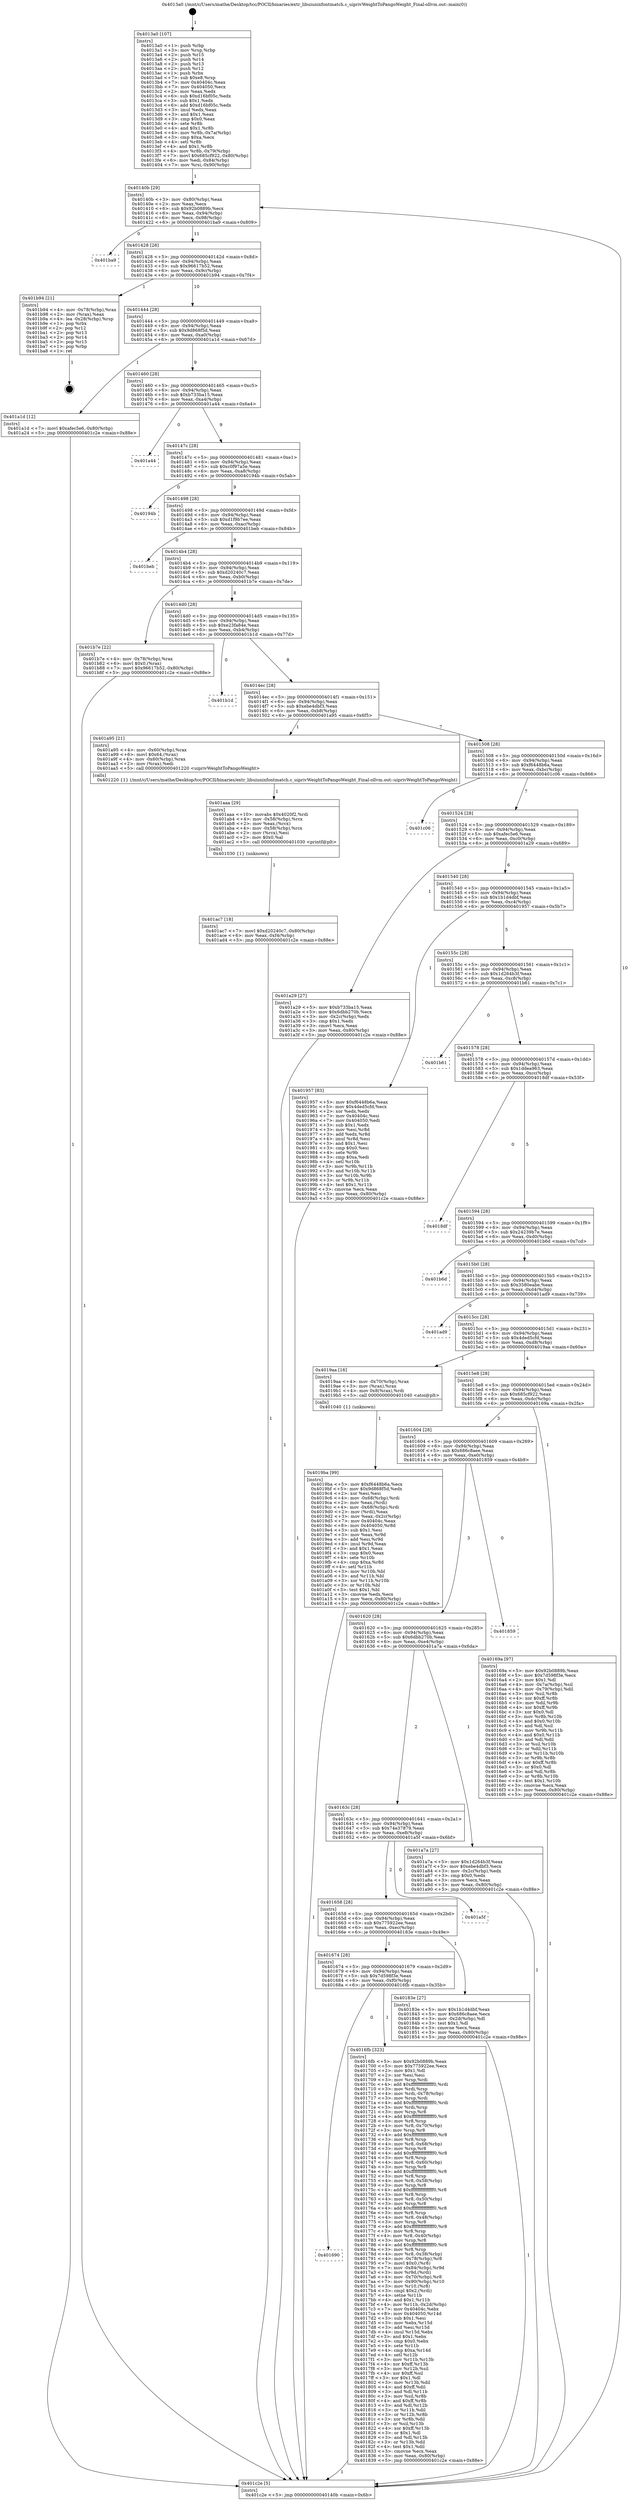digraph "0x4013a0" {
  label = "0x4013a0 (/mnt/c/Users/mathe/Desktop/tcc/POCII/binaries/extr_libuiunixfontmatch.c_uiprivWeightToPangoWeight_Final-ollvm.out::main(0))"
  labelloc = "t"
  node[shape=record]

  Entry [label="",width=0.3,height=0.3,shape=circle,fillcolor=black,style=filled]
  "0x40140b" [label="{
     0x40140b [29]\l
     | [instrs]\l
     &nbsp;&nbsp;0x40140b \<+3\>: mov -0x80(%rbp),%eax\l
     &nbsp;&nbsp;0x40140e \<+2\>: mov %eax,%ecx\l
     &nbsp;&nbsp;0x401410 \<+6\>: sub $0x92b0889b,%ecx\l
     &nbsp;&nbsp;0x401416 \<+6\>: mov %eax,-0x94(%rbp)\l
     &nbsp;&nbsp;0x40141c \<+6\>: mov %ecx,-0x98(%rbp)\l
     &nbsp;&nbsp;0x401422 \<+6\>: je 0000000000401ba9 \<main+0x809\>\l
  }"]
  "0x401ba9" [label="{
     0x401ba9\l
  }", style=dashed]
  "0x401428" [label="{
     0x401428 [28]\l
     | [instrs]\l
     &nbsp;&nbsp;0x401428 \<+5\>: jmp 000000000040142d \<main+0x8d\>\l
     &nbsp;&nbsp;0x40142d \<+6\>: mov -0x94(%rbp),%eax\l
     &nbsp;&nbsp;0x401433 \<+5\>: sub $0x96617b52,%eax\l
     &nbsp;&nbsp;0x401438 \<+6\>: mov %eax,-0x9c(%rbp)\l
     &nbsp;&nbsp;0x40143e \<+6\>: je 0000000000401b94 \<main+0x7f4\>\l
  }"]
  Exit [label="",width=0.3,height=0.3,shape=circle,fillcolor=black,style=filled,peripheries=2]
  "0x401b94" [label="{
     0x401b94 [21]\l
     | [instrs]\l
     &nbsp;&nbsp;0x401b94 \<+4\>: mov -0x78(%rbp),%rax\l
     &nbsp;&nbsp;0x401b98 \<+2\>: mov (%rax),%eax\l
     &nbsp;&nbsp;0x401b9a \<+4\>: lea -0x28(%rbp),%rsp\l
     &nbsp;&nbsp;0x401b9e \<+1\>: pop %rbx\l
     &nbsp;&nbsp;0x401b9f \<+2\>: pop %r12\l
     &nbsp;&nbsp;0x401ba1 \<+2\>: pop %r13\l
     &nbsp;&nbsp;0x401ba3 \<+2\>: pop %r14\l
     &nbsp;&nbsp;0x401ba5 \<+2\>: pop %r15\l
     &nbsp;&nbsp;0x401ba7 \<+1\>: pop %rbp\l
     &nbsp;&nbsp;0x401ba8 \<+1\>: ret\l
  }"]
  "0x401444" [label="{
     0x401444 [28]\l
     | [instrs]\l
     &nbsp;&nbsp;0x401444 \<+5\>: jmp 0000000000401449 \<main+0xa9\>\l
     &nbsp;&nbsp;0x401449 \<+6\>: mov -0x94(%rbp),%eax\l
     &nbsp;&nbsp;0x40144f \<+5\>: sub $0x9d868f5d,%eax\l
     &nbsp;&nbsp;0x401454 \<+6\>: mov %eax,-0xa0(%rbp)\l
     &nbsp;&nbsp;0x40145a \<+6\>: je 0000000000401a1d \<main+0x67d\>\l
  }"]
  "0x401ac7" [label="{
     0x401ac7 [18]\l
     | [instrs]\l
     &nbsp;&nbsp;0x401ac7 \<+7\>: movl $0xd20240c7,-0x80(%rbp)\l
     &nbsp;&nbsp;0x401ace \<+6\>: mov %eax,-0xf4(%rbp)\l
     &nbsp;&nbsp;0x401ad4 \<+5\>: jmp 0000000000401c2e \<main+0x88e\>\l
  }"]
  "0x401a1d" [label="{
     0x401a1d [12]\l
     | [instrs]\l
     &nbsp;&nbsp;0x401a1d \<+7\>: movl $0xafec5e6,-0x80(%rbp)\l
     &nbsp;&nbsp;0x401a24 \<+5\>: jmp 0000000000401c2e \<main+0x88e\>\l
  }"]
  "0x401460" [label="{
     0x401460 [28]\l
     | [instrs]\l
     &nbsp;&nbsp;0x401460 \<+5\>: jmp 0000000000401465 \<main+0xc5\>\l
     &nbsp;&nbsp;0x401465 \<+6\>: mov -0x94(%rbp),%eax\l
     &nbsp;&nbsp;0x40146b \<+5\>: sub $0xb733ba15,%eax\l
     &nbsp;&nbsp;0x401470 \<+6\>: mov %eax,-0xa4(%rbp)\l
     &nbsp;&nbsp;0x401476 \<+6\>: je 0000000000401a44 \<main+0x6a4\>\l
  }"]
  "0x401aaa" [label="{
     0x401aaa [29]\l
     | [instrs]\l
     &nbsp;&nbsp;0x401aaa \<+10\>: movabs $0x4020f2,%rdi\l
     &nbsp;&nbsp;0x401ab4 \<+4\>: mov -0x58(%rbp),%rcx\l
     &nbsp;&nbsp;0x401ab8 \<+2\>: mov %eax,(%rcx)\l
     &nbsp;&nbsp;0x401aba \<+4\>: mov -0x58(%rbp),%rcx\l
     &nbsp;&nbsp;0x401abe \<+2\>: mov (%rcx),%esi\l
     &nbsp;&nbsp;0x401ac0 \<+2\>: mov $0x0,%al\l
     &nbsp;&nbsp;0x401ac2 \<+5\>: call 0000000000401030 \<printf@plt\>\l
     | [calls]\l
     &nbsp;&nbsp;0x401030 \{1\} (unknown)\l
  }"]
  "0x401a44" [label="{
     0x401a44\l
  }", style=dashed]
  "0x40147c" [label="{
     0x40147c [28]\l
     | [instrs]\l
     &nbsp;&nbsp;0x40147c \<+5\>: jmp 0000000000401481 \<main+0xe1\>\l
     &nbsp;&nbsp;0x401481 \<+6\>: mov -0x94(%rbp),%eax\l
     &nbsp;&nbsp;0x401487 \<+5\>: sub $0xc0f97a5e,%eax\l
     &nbsp;&nbsp;0x40148c \<+6\>: mov %eax,-0xa8(%rbp)\l
     &nbsp;&nbsp;0x401492 \<+6\>: je 000000000040194b \<main+0x5ab\>\l
  }"]
  "0x4019ba" [label="{
     0x4019ba [99]\l
     | [instrs]\l
     &nbsp;&nbsp;0x4019ba \<+5\>: mov $0xf6448b6a,%ecx\l
     &nbsp;&nbsp;0x4019bf \<+5\>: mov $0x9d868f5d,%edx\l
     &nbsp;&nbsp;0x4019c4 \<+2\>: xor %esi,%esi\l
     &nbsp;&nbsp;0x4019c6 \<+4\>: mov -0x68(%rbp),%rdi\l
     &nbsp;&nbsp;0x4019ca \<+2\>: mov %eax,(%rdi)\l
     &nbsp;&nbsp;0x4019cc \<+4\>: mov -0x68(%rbp),%rdi\l
     &nbsp;&nbsp;0x4019d0 \<+2\>: mov (%rdi),%eax\l
     &nbsp;&nbsp;0x4019d2 \<+3\>: mov %eax,-0x2c(%rbp)\l
     &nbsp;&nbsp;0x4019d5 \<+7\>: mov 0x40404c,%eax\l
     &nbsp;&nbsp;0x4019dc \<+8\>: mov 0x404050,%r8d\l
     &nbsp;&nbsp;0x4019e4 \<+3\>: sub $0x1,%esi\l
     &nbsp;&nbsp;0x4019e7 \<+3\>: mov %eax,%r9d\l
     &nbsp;&nbsp;0x4019ea \<+3\>: add %esi,%r9d\l
     &nbsp;&nbsp;0x4019ed \<+4\>: imul %r9d,%eax\l
     &nbsp;&nbsp;0x4019f1 \<+3\>: and $0x1,%eax\l
     &nbsp;&nbsp;0x4019f4 \<+3\>: cmp $0x0,%eax\l
     &nbsp;&nbsp;0x4019f7 \<+4\>: sete %r10b\l
     &nbsp;&nbsp;0x4019fb \<+4\>: cmp $0xa,%r8d\l
     &nbsp;&nbsp;0x4019ff \<+4\>: setl %r11b\l
     &nbsp;&nbsp;0x401a03 \<+3\>: mov %r10b,%bl\l
     &nbsp;&nbsp;0x401a06 \<+3\>: and %r11b,%bl\l
     &nbsp;&nbsp;0x401a09 \<+3\>: xor %r11b,%r10b\l
     &nbsp;&nbsp;0x401a0c \<+3\>: or %r10b,%bl\l
     &nbsp;&nbsp;0x401a0f \<+3\>: test $0x1,%bl\l
     &nbsp;&nbsp;0x401a12 \<+3\>: cmovne %edx,%ecx\l
     &nbsp;&nbsp;0x401a15 \<+3\>: mov %ecx,-0x80(%rbp)\l
     &nbsp;&nbsp;0x401a18 \<+5\>: jmp 0000000000401c2e \<main+0x88e\>\l
  }"]
  "0x40194b" [label="{
     0x40194b\l
  }", style=dashed]
  "0x401498" [label="{
     0x401498 [28]\l
     | [instrs]\l
     &nbsp;&nbsp;0x401498 \<+5\>: jmp 000000000040149d \<main+0xfd\>\l
     &nbsp;&nbsp;0x40149d \<+6\>: mov -0x94(%rbp),%eax\l
     &nbsp;&nbsp;0x4014a3 \<+5\>: sub $0xd1f9b7ee,%eax\l
     &nbsp;&nbsp;0x4014a8 \<+6\>: mov %eax,-0xac(%rbp)\l
     &nbsp;&nbsp;0x4014ae \<+6\>: je 0000000000401beb \<main+0x84b\>\l
  }"]
  "0x401690" [label="{
     0x401690\l
  }", style=dashed]
  "0x401beb" [label="{
     0x401beb\l
  }", style=dashed]
  "0x4014b4" [label="{
     0x4014b4 [28]\l
     | [instrs]\l
     &nbsp;&nbsp;0x4014b4 \<+5\>: jmp 00000000004014b9 \<main+0x119\>\l
     &nbsp;&nbsp;0x4014b9 \<+6\>: mov -0x94(%rbp),%eax\l
     &nbsp;&nbsp;0x4014bf \<+5\>: sub $0xd20240c7,%eax\l
     &nbsp;&nbsp;0x4014c4 \<+6\>: mov %eax,-0xb0(%rbp)\l
     &nbsp;&nbsp;0x4014ca \<+6\>: je 0000000000401b7e \<main+0x7de\>\l
  }"]
  "0x4016fb" [label="{
     0x4016fb [323]\l
     | [instrs]\l
     &nbsp;&nbsp;0x4016fb \<+5\>: mov $0x92b0889b,%eax\l
     &nbsp;&nbsp;0x401700 \<+5\>: mov $0x775922ee,%ecx\l
     &nbsp;&nbsp;0x401705 \<+2\>: mov $0x1,%dl\l
     &nbsp;&nbsp;0x401707 \<+2\>: xor %esi,%esi\l
     &nbsp;&nbsp;0x401709 \<+3\>: mov %rsp,%rdi\l
     &nbsp;&nbsp;0x40170c \<+4\>: add $0xfffffffffffffff0,%rdi\l
     &nbsp;&nbsp;0x401710 \<+3\>: mov %rdi,%rsp\l
     &nbsp;&nbsp;0x401713 \<+4\>: mov %rdi,-0x78(%rbp)\l
     &nbsp;&nbsp;0x401717 \<+3\>: mov %rsp,%rdi\l
     &nbsp;&nbsp;0x40171a \<+4\>: add $0xfffffffffffffff0,%rdi\l
     &nbsp;&nbsp;0x40171e \<+3\>: mov %rdi,%rsp\l
     &nbsp;&nbsp;0x401721 \<+3\>: mov %rsp,%r8\l
     &nbsp;&nbsp;0x401724 \<+4\>: add $0xfffffffffffffff0,%r8\l
     &nbsp;&nbsp;0x401728 \<+3\>: mov %r8,%rsp\l
     &nbsp;&nbsp;0x40172b \<+4\>: mov %r8,-0x70(%rbp)\l
     &nbsp;&nbsp;0x40172f \<+3\>: mov %rsp,%r8\l
     &nbsp;&nbsp;0x401732 \<+4\>: add $0xfffffffffffffff0,%r8\l
     &nbsp;&nbsp;0x401736 \<+3\>: mov %r8,%rsp\l
     &nbsp;&nbsp;0x401739 \<+4\>: mov %r8,-0x68(%rbp)\l
     &nbsp;&nbsp;0x40173d \<+3\>: mov %rsp,%r8\l
     &nbsp;&nbsp;0x401740 \<+4\>: add $0xfffffffffffffff0,%r8\l
     &nbsp;&nbsp;0x401744 \<+3\>: mov %r8,%rsp\l
     &nbsp;&nbsp;0x401747 \<+4\>: mov %r8,-0x60(%rbp)\l
     &nbsp;&nbsp;0x40174b \<+3\>: mov %rsp,%r8\l
     &nbsp;&nbsp;0x40174e \<+4\>: add $0xfffffffffffffff0,%r8\l
     &nbsp;&nbsp;0x401752 \<+3\>: mov %r8,%rsp\l
     &nbsp;&nbsp;0x401755 \<+4\>: mov %r8,-0x58(%rbp)\l
     &nbsp;&nbsp;0x401759 \<+3\>: mov %rsp,%r8\l
     &nbsp;&nbsp;0x40175c \<+4\>: add $0xfffffffffffffff0,%r8\l
     &nbsp;&nbsp;0x401760 \<+3\>: mov %r8,%rsp\l
     &nbsp;&nbsp;0x401763 \<+4\>: mov %r8,-0x50(%rbp)\l
     &nbsp;&nbsp;0x401767 \<+3\>: mov %rsp,%r8\l
     &nbsp;&nbsp;0x40176a \<+4\>: add $0xfffffffffffffff0,%r8\l
     &nbsp;&nbsp;0x40176e \<+3\>: mov %r8,%rsp\l
     &nbsp;&nbsp;0x401771 \<+4\>: mov %r8,-0x48(%rbp)\l
     &nbsp;&nbsp;0x401775 \<+3\>: mov %rsp,%r8\l
     &nbsp;&nbsp;0x401778 \<+4\>: add $0xfffffffffffffff0,%r8\l
     &nbsp;&nbsp;0x40177c \<+3\>: mov %r8,%rsp\l
     &nbsp;&nbsp;0x40177f \<+4\>: mov %r8,-0x40(%rbp)\l
     &nbsp;&nbsp;0x401783 \<+3\>: mov %rsp,%r8\l
     &nbsp;&nbsp;0x401786 \<+4\>: add $0xfffffffffffffff0,%r8\l
     &nbsp;&nbsp;0x40178a \<+3\>: mov %r8,%rsp\l
     &nbsp;&nbsp;0x40178d \<+4\>: mov %r8,-0x38(%rbp)\l
     &nbsp;&nbsp;0x401791 \<+4\>: mov -0x78(%rbp),%r8\l
     &nbsp;&nbsp;0x401795 \<+7\>: movl $0x0,(%r8)\l
     &nbsp;&nbsp;0x40179c \<+7\>: mov -0x84(%rbp),%r9d\l
     &nbsp;&nbsp;0x4017a3 \<+3\>: mov %r9d,(%rdi)\l
     &nbsp;&nbsp;0x4017a6 \<+4\>: mov -0x70(%rbp),%r8\l
     &nbsp;&nbsp;0x4017aa \<+7\>: mov -0x90(%rbp),%r10\l
     &nbsp;&nbsp;0x4017b1 \<+3\>: mov %r10,(%r8)\l
     &nbsp;&nbsp;0x4017b4 \<+3\>: cmpl $0x2,(%rdi)\l
     &nbsp;&nbsp;0x4017b7 \<+4\>: setne %r11b\l
     &nbsp;&nbsp;0x4017bb \<+4\>: and $0x1,%r11b\l
     &nbsp;&nbsp;0x4017bf \<+4\>: mov %r11b,-0x2d(%rbp)\l
     &nbsp;&nbsp;0x4017c3 \<+7\>: mov 0x40404c,%ebx\l
     &nbsp;&nbsp;0x4017ca \<+8\>: mov 0x404050,%r14d\l
     &nbsp;&nbsp;0x4017d2 \<+3\>: sub $0x1,%esi\l
     &nbsp;&nbsp;0x4017d5 \<+3\>: mov %ebx,%r15d\l
     &nbsp;&nbsp;0x4017d8 \<+3\>: add %esi,%r15d\l
     &nbsp;&nbsp;0x4017db \<+4\>: imul %r15d,%ebx\l
     &nbsp;&nbsp;0x4017df \<+3\>: and $0x1,%ebx\l
     &nbsp;&nbsp;0x4017e2 \<+3\>: cmp $0x0,%ebx\l
     &nbsp;&nbsp;0x4017e5 \<+4\>: sete %r11b\l
     &nbsp;&nbsp;0x4017e9 \<+4\>: cmp $0xa,%r14d\l
     &nbsp;&nbsp;0x4017ed \<+4\>: setl %r12b\l
     &nbsp;&nbsp;0x4017f1 \<+3\>: mov %r11b,%r13b\l
     &nbsp;&nbsp;0x4017f4 \<+4\>: xor $0xff,%r13b\l
     &nbsp;&nbsp;0x4017f8 \<+3\>: mov %r12b,%sil\l
     &nbsp;&nbsp;0x4017fb \<+4\>: xor $0xff,%sil\l
     &nbsp;&nbsp;0x4017ff \<+3\>: xor $0x1,%dl\l
     &nbsp;&nbsp;0x401802 \<+3\>: mov %r13b,%dil\l
     &nbsp;&nbsp;0x401805 \<+4\>: and $0xff,%dil\l
     &nbsp;&nbsp;0x401809 \<+3\>: and %dl,%r11b\l
     &nbsp;&nbsp;0x40180c \<+3\>: mov %sil,%r8b\l
     &nbsp;&nbsp;0x40180f \<+4\>: and $0xff,%r8b\l
     &nbsp;&nbsp;0x401813 \<+3\>: and %dl,%r12b\l
     &nbsp;&nbsp;0x401816 \<+3\>: or %r11b,%dil\l
     &nbsp;&nbsp;0x401819 \<+3\>: or %r12b,%r8b\l
     &nbsp;&nbsp;0x40181c \<+3\>: xor %r8b,%dil\l
     &nbsp;&nbsp;0x40181f \<+3\>: or %sil,%r13b\l
     &nbsp;&nbsp;0x401822 \<+4\>: xor $0xff,%r13b\l
     &nbsp;&nbsp;0x401826 \<+3\>: or $0x1,%dl\l
     &nbsp;&nbsp;0x401829 \<+3\>: and %dl,%r13b\l
     &nbsp;&nbsp;0x40182c \<+3\>: or %r13b,%dil\l
     &nbsp;&nbsp;0x40182f \<+4\>: test $0x1,%dil\l
     &nbsp;&nbsp;0x401833 \<+3\>: cmovne %ecx,%eax\l
     &nbsp;&nbsp;0x401836 \<+3\>: mov %eax,-0x80(%rbp)\l
     &nbsp;&nbsp;0x401839 \<+5\>: jmp 0000000000401c2e \<main+0x88e\>\l
  }"]
  "0x401b7e" [label="{
     0x401b7e [22]\l
     | [instrs]\l
     &nbsp;&nbsp;0x401b7e \<+4\>: mov -0x78(%rbp),%rax\l
     &nbsp;&nbsp;0x401b82 \<+6\>: movl $0x0,(%rax)\l
     &nbsp;&nbsp;0x401b88 \<+7\>: movl $0x96617b52,-0x80(%rbp)\l
     &nbsp;&nbsp;0x401b8f \<+5\>: jmp 0000000000401c2e \<main+0x88e\>\l
  }"]
  "0x4014d0" [label="{
     0x4014d0 [28]\l
     | [instrs]\l
     &nbsp;&nbsp;0x4014d0 \<+5\>: jmp 00000000004014d5 \<main+0x135\>\l
     &nbsp;&nbsp;0x4014d5 \<+6\>: mov -0x94(%rbp),%eax\l
     &nbsp;&nbsp;0x4014db \<+5\>: sub $0xe23fa84e,%eax\l
     &nbsp;&nbsp;0x4014e0 \<+6\>: mov %eax,-0xb4(%rbp)\l
     &nbsp;&nbsp;0x4014e6 \<+6\>: je 0000000000401b1d \<main+0x77d\>\l
  }"]
  "0x401674" [label="{
     0x401674 [28]\l
     | [instrs]\l
     &nbsp;&nbsp;0x401674 \<+5\>: jmp 0000000000401679 \<main+0x2d9\>\l
     &nbsp;&nbsp;0x401679 \<+6\>: mov -0x94(%rbp),%eax\l
     &nbsp;&nbsp;0x40167f \<+5\>: sub $0x7d598f3e,%eax\l
     &nbsp;&nbsp;0x401684 \<+6\>: mov %eax,-0xf0(%rbp)\l
     &nbsp;&nbsp;0x40168a \<+6\>: je 00000000004016fb \<main+0x35b\>\l
  }"]
  "0x401b1d" [label="{
     0x401b1d\l
  }", style=dashed]
  "0x4014ec" [label="{
     0x4014ec [28]\l
     | [instrs]\l
     &nbsp;&nbsp;0x4014ec \<+5\>: jmp 00000000004014f1 \<main+0x151\>\l
     &nbsp;&nbsp;0x4014f1 \<+6\>: mov -0x94(%rbp),%eax\l
     &nbsp;&nbsp;0x4014f7 \<+5\>: sub $0xebe4dbf3,%eax\l
     &nbsp;&nbsp;0x4014fc \<+6\>: mov %eax,-0xb8(%rbp)\l
     &nbsp;&nbsp;0x401502 \<+6\>: je 0000000000401a95 \<main+0x6f5\>\l
  }"]
  "0x40183e" [label="{
     0x40183e [27]\l
     | [instrs]\l
     &nbsp;&nbsp;0x40183e \<+5\>: mov $0x1b1d4dbf,%eax\l
     &nbsp;&nbsp;0x401843 \<+5\>: mov $0x686c8aee,%ecx\l
     &nbsp;&nbsp;0x401848 \<+3\>: mov -0x2d(%rbp),%dl\l
     &nbsp;&nbsp;0x40184b \<+3\>: test $0x1,%dl\l
     &nbsp;&nbsp;0x40184e \<+3\>: cmovne %ecx,%eax\l
     &nbsp;&nbsp;0x401851 \<+3\>: mov %eax,-0x80(%rbp)\l
     &nbsp;&nbsp;0x401854 \<+5\>: jmp 0000000000401c2e \<main+0x88e\>\l
  }"]
  "0x401a95" [label="{
     0x401a95 [21]\l
     | [instrs]\l
     &nbsp;&nbsp;0x401a95 \<+4\>: mov -0x60(%rbp),%rax\l
     &nbsp;&nbsp;0x401a99 \<+6\>: movl $0x64,(%rax)\l
     &nbsp;&nbsp;0x401a9f \<+4\>: mov -0x60(%rbp),%rax\l
     &nbsp;&nbsp;0x401aa3 \<+2\>: mov (%rax),%edi\l
     &nbsp;&nbsp;0x401aa5 \<+5\>: call 0000000000401220 \<uiprivWeightToPangoWeight\>\l
     | [calls]\l
     &nbsp;&nbsp;0x401220 \{1\} (/mnt/c/Users/mathe/Desktop/tcc/POCII/binaries/extr_libuiunixfontmatch.c_uiprivWeightToPangoWeight_Final-ollvm.out::uiprivWeightToPangoWeight)\l
  }"]
  "0x401508" [label="{
     0x401508 [28]\l
     | [instrs]\l
     &nbsp;&nbsp;0x401508 \<+5\>: jmp 000000000040150d \<main+0x16d\>\l
     &nbsp;&nbsp;0x40150d \<+6\>: mov -0x94(%rbp),%eax\l
     &nbsp;&nbsp;0x401513 \<+5\>: sub $0xf6448b6a,%eax\l
     &nbsp;&nbsp;0x401518 \<+6\>: mov %eax,-0xbc(%rbp)\l
     &nbsp;&nbsp;0x40151e \<+6\>: je 0000000000401c06 \<main+0x866\>\l
  }"]
  "0x401658" [label="{
     0x401658 [28]\l
     | [instrs]\l
     &nbsp;&nbsp;0x401658 \<+5\>: jmp 000000000040165d \<main+0x2bd\>\l
     &nbsp;&nbsp;0x40165d \<+6\>: mov -0x94(%rbp),%eax\l
     &nbsp;&nbsp;0x401663 \<+5\>: sub $0x775922ee,%eax\l
     &nbsp;&nbsp;0x401668 \<+6\>: mov %eax,-0xec(%rbp)\l
     &nbsp;&nbsp;0x40166e \<+6\>: je 000000000040183e \<main+0x49e\>\l
  }"]
  "0x401c06" [label="{
     0x401c06\l
  }", style=dashed]
  "0x401524" [label="{
     0x401524 [28]\l
     | [instrs]\l
     &nbsp;&nbsp;0x401524 \<+5\>: jmp 0000000000401529 \<main+0x189\>\l
     &nbsp;&nbsp;0x401529 \<+6\>: mov -0x94(%rbp),%eax\l
     &nbsp;&nbsp;0x40152f \<+5\>: sub $0xafec5e6,%eax\l
     &nbsp;&nbsp;0x401534 \<+6\>: mov %eax,-0xc0(%rbp)\l
     &nbsp;&nbsp;0x40153a \<+6\>: je 0000000000401a29 \<main+0x689\>\l
  }"]
  "0x401a5f" [label="{
     0x401a5f\l
  }", style=dashed]
  "0x401a29" [label="{
     0x401a29 [27]\l
     | [instrs]\l
     &nbsp;&nbsp;0x401a29 \<+5\>: mov $0xb733ba15,%eax\l
     &nbsp;&nbsp;0x401a2e \<+5\>: mov $0x6dbb270b,%ecx\l
     &nbsp;&nbsp;0x401a33 \<+3\>: mov -0x2c(%rbp),%edx\l
     &nbsp;&nbsp;0x401a36 \<+3\>: cmp $0x1,%edx\l
     &nbsp;&nbsp;0x401a39 \<+3\>: cmovl %ecx,%eax\l
     &nbsp;&nbsp;0x401a3c \<+3\>: mov %eax,-0x80(%rbp)\l
     &nbsp;&nbsp;0x401a3f \<+5\>: jmp 0000000000401c2e \<main+0x88e\>\l
  }"]
  "0x401540" [label="{
     0x401540 [28]\l
     | [instrs]\l
     &nbsp;&nbsp;0x401540 \<+5\>: jmp 0000000000401545 \<main+0x1a5\>\l
     &nbsp;&nbsp;0x401545 \<+6\>: mov -0x94(%rbp),%eax\l
     &nbsp;&nbsp;0x40154b \<+5\>: sub $0x1b1d4dbf,%eax\l
     &nbsp;&nbsp;0x401550 \<+6\>: mov %eax,-0xc4(%rbp)\l
     &nbsp;&nbsp;0x401556 \<+6\>: je 0000000000401957 \<main+0x5b7\>\l
  }"]
  "0x40163c" [label="{
     0x40163c [28]\l
     | [instrs]\l
     &nbsp;&nbsp;0x40163c \<+5\>: jmp 0000000000401641 \<main+0x2a1\>\l
     &nbsp;&nbsp;0x401641 \<+6\>: mov -0x94(%rbp),%eax\l
     &nbsp;&nbsp;0x401647 \<+5\>: sub $0x74e37879,%eax\l
     &nbsp;&nbsp;0x40164c \<+6\>: mov %eax,-0xe8(%rbp)\l
     &nbsp;&nbsp;0x401652 \<+6\>: je 0000000000401a5f \<main+0x6bf\>\l
  }"]
  "0x401957" [label="{
     0x401957 [83]\l
     | [instrs]\l
     &nbsp;&nbsp;0x401957 \<+5\>: mov $0xf6448b6a,%eax\l
     &nbsp;&nbsp;0x40195c \<+5\>: mov $0x4ded5cfd,%ecx\l
     &nbsp;&nbsp;0x401961 \<+2\>: xor %edx,%edx\l
     &nbsp;&nbsp;0x401963 \<+7\>: mov 0x40404c,%esi\l
     &nbsp;&nbsp;0x40196a \<+7\>: mov 0x404050,%edi\l
     &nbsp;&nbsp;0x401971 \<+3\>: sub $0x1,%edx\l
     &nbsp;&nbsp;0x401974 \<+3\>: mov %esi,%r8d\l
     &nbsp;&nbsp;0x401977 \<+3\>: add %edx,%r8d\l
     &nbsp;&nbsp;0x40197a \<+4\>: imul %r8d,%esi\l
     &nbsp;&nbsp;0x40197e \<+3\>: and $0x1,%esi\l
     &nbsp;&nbsp;0x401981 \<+3\>: cmp $0x0,%esi\l
     &nbsp;&nbsp;0x401984 \<+4\>: sete %r9b\l
     &nbsp;&nbsp;0x401988 \<+3\>: cmp $0xa,%edi\l
     &nbsp;&nbsp;0x40198b \<+4\>: setl %r10b\l
     &nbsp;&nbsp;0x40198f \<+3\>: mov %r9b,%r11b\l
     &nbsp;&nbsp;0x401992 \<+3\>: and %r10b,%r11b\l
     &nbsp;&nbsp;0x401995 \<+3\>: xor %r10b,%r9b\l
     &nbsp;&nbsp;0x401998 \<+3\>: or %r9b,%r11b\l
     &nbsp;&nbsp;0x40199b \<+4\>: test $0x1,%r11b\l
     &nbsp;&nbsp;0x40199f \<+3\>: cmovne %ecx,%eax\l
     &nbsp;&nbsp;0x4019a2 \<+3\>: mov %eax,-0x80(%rbp)\l
     &nbsp;&nbsp;0x4019a5 \<+5\>: jmp 0000000000401c2e \<main+0x88e\>\l
  }"]
  "0x40155c" [label="{
     0x40155c [28]\l
     | [instrs]\l
     &nbsp;&nbsp;0x40155c \<+5\>: jmp 0000000000401561 \<main+0x1c1\>\l
     &nbsp;&nbsp;0x401561 \<+6\>: mov -0x94(%rbp),%eax\l
     &nbsp;&nbsp;0x401567 \<+5\>: sub $0x1d264b3f,%eax\l
     &nbsp;&nbsp;0x40156c \<+6\>: mov %eax,-0xc8(%rbp)\l
     &nbsp;&nbsp;0x401572 \<+6\>: je 0000000000401b61 \<main+0x7c1\>\l
  }"]
  "0x401a7a" [label="{
     0x401a7a [27]\l
     | [instrs]\l
     &nbsp;&nbsp;0x401a7a \<+5\>: mov $0x1d264b3f,%eax\l
     &nbsp;&nbsp;0x401a7f \<+5\>: mov $0xebe4dbf3,%ecx\l
     &nbsp;&nbsp;0x401a84 \<+3\>: mov -0x2c(%rbp),%edx\l
     &nbsp;&nbsp;0x401a87 \<+3\>: cmp $0x0,%edx\l
     &nbsp;&nbsp;0x401a8a \<+3\>: cmove %ecx,%eax\l
     &nbsp;&nbsp;0x401a8d \<+3\>: mov %eax,-0x80(%rbp)\l
     &nbsp;&nbsp;0x401a90 \<+5\>: jmp 0000000000401c2e \<main+0x88e\>\l
  }"]
  "0x401b61" [label="{
     0x401b61\l
  }", style=dashed]
  "0x401578" [label="{
     0x401578 [28]\l
     | [instrs]\l
     &nbsp;&nbsp;0x401578 \<+5\>: jmp 000000000040157d \<main+0x1dd\>\l
     &nbsp;&nbsp;0x40157d \<+6\>: mov -0x94(%rbp),%eax\l
     &nbsp;&nbsp;0x401583 \<+5\>: sub $0x1ddea963,%eax\l
     &nbsp;&nbsp;0x401588 \<+6\>: mov %eax,-0xcc(%rbp)\l
     &nbsp;&nbsp;0x40158e \<+6\>: je 00000000004018df \<main+0x53f\>\l
  }"]
  "0x401620" [label="{
     0x401620 [28]\l
     | [instrs]\l
     &nbsp;&nbsp;0x401620 \<+5\>: jmp 0000000000401625 \<main+0x285\>\l
     &nbsp;&nbsp;0x401625 \<+6\>: mov -0x94(%rbp),%eax\l
     &nbsp;&nbsp;0x40162b \<+5\>: sub $0x6dbb270b,%eax\l
     &nbsp;&nbsp;0x401630 \<+6\>: mov %eax,-0xe4(%rbp)\l
     &nbsp;&nbsp;0x401636 \<+6\>: je 0000000000401a7a \<main+0x6da\>\l
  }"]
  "0x4018df" [label="{
     0x4018df\l
  }", style=dashed]
  "0x401594" [label="{
     0x401594 [28]\l
     | [instrs]\l
     &nbsp;&nbsp;0x401594 \<+5\>: jmp 0000000000401599 \<main+0x1f9\>\l
     &nbsp;&nbsp;0x401599 \<+6\>: mov -0x94(%rbp),%eax\l
     &nbsp;&nbsp;0x40159f \<+5\>: sub $0x24239b7e,%eax\l
     &nbsp;&nbsp;0x4015a4 \<+6\>: mov %eax,-0xd0(%rbp)\l
     &nbsp;&nbsp;0x4015aa \<+6\>: je 0000000000401b6d \<main+0x7cd\>\l
  }"]
  "0x401859" [label="{
     0x401859\l
  }", style=dashed]
  "0x401b6d" [label="{
     0x401b6d\l
  }", style=dashed]
  "0x4015b0" [label="{
     0x4015b0 [28]\l
     | [instrs]\l
     &nbsp;&nbsp;0x4015b0 \<+5\>: jmp 00000000004015b5 \<main+0x215\>\l
     &nbsp;&nbsp;0x4015b5 \<+6\>: mov -0x94(%rbp),%eax\l
     &nbsp;&nbsp;0x4015bb \<+5\>: sub $0x3580eabe,%eax\l
     &nbsp;&nbsp;0x4015c0 \<+6\>: mov %eax,-0xd4(%rbp)\l
     &nbsp;&nbsp;0x4015c6 \<+6\>: je 0000000000401ad9 \<main+0x739\>\l
  }"]
  "0x4013a0" [label="{
     0x4013a0 [107]\l
     | [instrs]\l
     &nbsp;&nbsp;0x4013a0 \<+1\>: push %rbp\l
     &nbsp;&nbsp;0x4013a1 \<+3\>: mov %rsp,%rbp\l
     &nbsp;&nbsp;0x4013a4 \<+2\>: push %r15\l
     &nbsp;&nbsp;0x4013a6 \<+2\>: push %r14\l
     &nbsp;&nbsp;0x4013a8 \<+2\>: push %r13\l
     &nbsp;&nbsp;0x4013aa \<+2\>: push %r12\l
     &nbsp;&nbsp;0x4013ac \<+1\>: push %rbx\l
     &nbsp;&nbsp;0x4013ad \<+7\>: sub $0xe8,%rsp\l
     &nbsp;&nbsp;0x4013b4 \<+7\>: mov 0x40404c,%eax\l
     &nbsp;&nbsp;0x4013bb \<+7\>: mov 0x404050,%ecx\l
     &nbsp;&nbsp;0x4013c2 \<+2\>: mov %eax,%edx\l
     &nbsp;&nbsp;0x4013c4 \<+6\>: sub $0xd16bf05c,%edx\l
     &nbsp;&nbsp;0x4013ca \<+3\>: sub $0x1,%edx\l
     &nbsp;&nbsp;0x4013cd \<+6\>: add $0xd16bf05c,%edx\l
     &nbsp;&nbsp;0x4013d3 \<+3\>: imul %edx,%eax\l
     &nbsp;&nbsp;0x4013d6 \<+3\>: and $0x1,%eax\l
     &nbsp;&nbsp;0x4013d9 \<+3\>: cmp $0x0,%eax\l
     &nbsp;&nbsp;0x4013dc \<+4\>: sete %r8b\l
     &nbsp;&nbsp;0x4013e0 \<+4\>: and $0x1,%r8b\l
     &nbsp;&nbsp;0x4013e4 \<+4\>: mov %r8b,-0x7a(%rbp)\l
     &nbsp;&nbsp;0x4013e8 \<+3\>: cmp $0xa,%ecx\l
     &nbsp;&nbsp;0x4013eb \<+4\>: setl %r8b\l
     &nbsp;&nbsp;0x4013ef \<+4\>: and $0x1,%r8b\l
     &nbsp;&nbsp;0x4013f3 \<+4\>: mov %r8b,-0x79(%rbp)\l
     &nbsp;&nbsp;0x4013f7 \<+7\>: movl $0x685cf922,-0x80(%rbp)\l
     &nbsp;&nbsp;0x4013fe \<+6\>: mov %edi,-0x84(%rbp)\l
     &nbsp;&nbsp;0x401404 \<+7\>: mov %rsi,-0x90(%rbp)\l
  }"]
  "0x401ad9" [label="{
     0x401ad9\l
  }", style=dashed]
  "0x4015cc" [label="{
     0x4015cc [28]\l
     | [instrs]\l
     &nbsp;&nbsp;0x4015cc \<+5\>: jmp 00000000004015d1 \<main+0x231\>\l
     &nbsp;&nbsp;0x4015d1 \<+6\>: mov -0x94(%rbp),%eax\l
     &nbsp;&nbsp;0x4015d7 \<+5\>: sub $0x4ded5cfd,%eax\l
     &nbsp;&nbsp;0x4015dc \<+6\>: mov %eax,-0xd8(%rbp)\l
     &nbsp;&nbsp;0x4015e2 \<+6\>: je 00000000004019aa \<main+0x60a\>\l
  }"]
  "0x401c2e" [label="{
     0x401c2e [5]\l
     | [instrs]\l
     &nbsp;&nbsp;0x401c2e \<+5\>: jmp 000000000040140b \<main+0x6b\>\l
  }"]
  "0x4019aa" [label="{
     0x4019aa [16]\l
     | [instrs]\l
     &nbsp;&nbsp;0x4019aa \<+4\>: mov -0x70(%rbp),%rax\l
     &nbsp;&nbsp;0x4019ae \<+3\>: mov (%rax),%rax\l
     &nbsp;&nbsp;0x4019b1 \<+4\>: mov 0x8(%rax),%rdi\l
     &nbsp;&nbsp;0x4019b5 \<+5\>: call 0000000000401040 \<atoi@plt\>\l
     | [calls]\l
     &nbsp;&nbsp;0x401040 \{1\} (unknown)\l
  }"]
  "0x4015e8" [label="{
     0x4015e8 [28]\l
     | [instrs]\l
     &nbsp;&nbsp;0x4015e8 \<+5\>: jmp 00000000004015ed \<main+0x24d\>\l
     &nbsp;&nbsp;0x4015ed \<+6\>: mov -0x94(%rbp),%eax\l
     &nbsp;&nbsp;0x4015f3 \<+5\>: sub $0x685cf922,%eax\l
     &nbsp;&nbsp;0x4015f8 \<+6\>: mov %eax,-0xdc(%rbp)\l
     &nbsp;&nbsp;0x4015fe \<+6\>: je 000000000040169a \<main+0x2fa\>\l
  }"]
  "0x401604" [label="{
     0x401604 [28]\l
     | [instrs]\l
     &nbsp;&nbsp;0x401604 \<+5\>: jmp 0000000000401609 \<main+0x269\>\l
     &nbsp;&nbsp;0x401609 \<+6\>: mov -0x94(%rbp),%eax\l
     &nbsp;&nbsp;0x40160f \<+5\>: sub $0x686c8aee,%eax\l
     &nbsp;&nbsp;0x401614 \<+6\>: mov %eax,-0xe0(%rbp)\l
     &nbsp;&nbsp;0x40161a \<+6\>: je 0000000000401859 \<main+0x4b9\>\l
  }"]
  "0x40169a" [label="{
     0x40169a [97]\l
     | [instrs]\l
     &nbsp;&nbsp;0x40169a \<+5\>: mov $0x92b0889b,%eax\l
     &nbsp;&nbsp;0x40169f \<+5\>: mov $0x7d598f3e,%ecx\l
     &nbsp;&nbsp;0x4016a4 \<+2\>: mov $0x1,%dl\l
     &nbsp;&nbsp;0x4016a6 \<+4\>: mov -0x7a(%rbp),%sil\l
     &nbsp;&nbsp;0x4016aa \<+4\>: mov -0x79(%rbp),%dil\l
     &nbsp;&nbsp;0x4016ae \<+3\>: mov %sil,%r8b\l
     &nbsp;&nbsp;0x4016b1 \<+4\>: xor $0xff,%r8b\l
     &nbsp;&nbsp;0x4016b5 \<+3\>: mov %dil,%r9b\l
     &nbsp;&nbsp;0x4016b8 \<+4\>: xor $0xff,%r9b\l
     &nbsp;&nbsp;0x4016bc \<+3\>: xor $0x0,%dl\l
     &nbsp;&nbsp;0x4016bf \<+3\>: mov %r8b,%r10b\l
     &nbsp;&nbsp;0x4016c2 \<+4\>: and $0x0,%r10b\l
     &nbsp;&nbsp;0x4016c6 \<+3\>: and %dl,%sil\l
     &nbsp;&nbsp;0x4016c9 \<+3\>: mov %r9b,%r11b\l
     &nbsp;&nbsp;0x4016cc \<+4\>: and $0x0,%r11b\l
     &nbsp;&nbsp;0x4016d0 \<+3\>: and %dl,%dil\l
     &nbsp;&nbsp;0x4016d3 \<+3\>: or %sil,%r10b\l
     &nbsp;&nbsp;0x4016d6 \<+3\>: or %dil,%r11b\l
     &nbsp;&nbsp;0x4016d9 \<+3\>: xor %r11b,%r10b\l
     &nbsp;&nbsp;0x4016dc \<+3\>: or %r9b,%r8b\l
     &nbsp;&nbsp;0x4016df \<+4\>: xor $0xff,%r8b\l
     &nbsp;&nbsp;0x4016e3 \<+3\>: or $0x0,%dl\l
     &nbsp;&nbsp;0x4016e6 \<+3\>: and %dl,%r8b\l
     &nbsp;&nbsp;0x4016e9 \<+3\>: or %r8b,%r10b\l
     &nbsp;&nbsp;0x4016ec \<+4\>: test $0x1,%r10b\l
     &nbsp;&nbsp;0x4016f0 \<+3\>: cmovne %ecx,%eax\l
     &nbsp;&nbsp;0x4016f3 \<+3\>: mov %eax,-0x80(%rbp)\l
     &nbsp;&nbsp;0x4016f6 \<+5\>: jmp 0000000000401c2e \<main+0x88e\>\l
  }"]
  Entry -> "0x4013a0" [label=" 1"]
  "0x40140b" -> "0x401ba9" [label=" 0"]
  "0x40140b" -> "0x401428" [label=" 11"]
  "0x401b94" -> Exit [label=" 1"]
  "0x401428" -> "0x401b94" [label=" 1"]
  "0x401428" -> "0x401444" [label=" 10"]
  "0x401b7e" -> "0x401c2e" [label=" 1"]
  "0x401444" -> "0x401a1d" [label=" 1"]
  "0x401444" -> "0x401460" [label=" 9"]
  "0x401ac7" -> "0x401c2e" [label=" 1"]
  "0x401460" -> "0x401a44" [label=" 0"]
  "0x401460" -> "0x40147c" [label=" 9"]
  "0x401aaa" -> "0x401ac7" [label=" 1"]
  "0x40147c" -> "0x40194b" [label=" 0"]
  "0x40147c" -> "0x401498" [label=" 9"]
  "0x401a95" -> "0x401aaa" [label=" 1"]
  "0x401498" -> "0x401beb" [label=" 0"]
  "0x401498" -> "0x4014b4" [label=" 9"]
  "0x401a29" -> "0x401c2e" [label=" 1"]
  "0x4014b4" -> "0x401b7e" [label=" 1"]
  "0x4014b4" -> "0x4014d0" [label=" 8"]
  "0x401a1d" -> "0x401c2e" [label=" 1"]
  "0x4014d0" -> "0x401b1d" [label=" 0"]
  "0x4014d0" -> "0x4014ec" [label=" 8"]
  "0x4019aa" -> "0x4019ba" [label=" 1"]
  "0x4014ec" -> "0x401a95" [label=" 1"]
  "0x4014ec" -> "0x401508" [label=" 7"]
  "0x401957" -> "0x401c2e" [label=" 1"]
  "0x401508" -> "0x401c06" [label=" 0"]
  "0x401508" -> "0x401524" [label=" 7"]
  "0x4016fb" -> "0x401c2e" [label=" 1"]
  "0x401524" -> "0x401a29" [label=" 1"]
  "0x401524" -> "0x401540" [label=" 6"]
  "0x401a7a" -> "0x401c2e" [label=" 1"]
  "0x401540" -> "0x401957" [label=" 1"]
  "0x401540" -> "0x40155c" [label=" 5"]
  "0x401674" -> "0x4016fb" [label=" 1"]
  "0x40155c" -> "0x401b61" [label=" 0"]
  "0x40155c" -> "0x401578" [label=" 5"]
  "0x4019ba" -> "0x401c2e" [label=" 1"]
  "0x401578" -> "0x4018df" [label=" 0"]
  "0x401578" -> "0x401594" [label=" 5"]
  "0x401658" -> "0x40183e" [label=" 1"]
  "0x401594" -> "0x401b6d" [label=" 0"]
  "0x401594" -> "0x4015b0" [label=" 5"]
  "0x40183e" -> "0x401c2e" [label=" 1"]
  "0x4015b0" -> "0x401ad9" [label=" 0"]
  "0x4015b0" -> "0x4015cc" [label=" 5"]
  "0x40163c" -> "0x401a5f" [label=" 0"]
  "0x4015cc" -> "0x4019aa" [label=" 1"]
  "0x4015cc" -> "0x4015e8" [label=" 4"]
  "0x401674" -> "0x401690" [label=" 0"]
  "0x4015e8" -> "0x40169a" [label=" 1"]
  "0x4015e8" -> "0x401604" [label=" 3"]
  "0x40169a" -> "0x401c2e" [label=" 1"]
  "0x4013a0" -> "0x40140b" [label=" 1"]
  "0x401c2e" -> "0x40140b" [label=" 10"]
  "0x40163c" -> "0x401658" [label=" 2"]
  "0x401604" -> "0x401859" [label=" 0"]
  "0x401604" -> "0x401620" [label=" 3"]
  "0x401658" -> "0x401674" [label=" 1"]
  "0x401620" -> "0x401a7a" [label=" 1"]
  "0x401620" -> "0x40163c" [label=" 2"]
}
